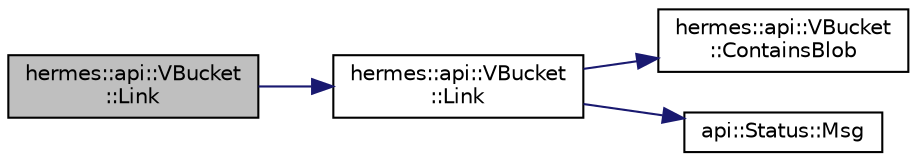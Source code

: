 digraph "hermes::api::VBucket::Link"
{
 // LATEX_PDF_SIZE
  edge [fontname="Helvetica",fontsize="10",labelfontname="Helvetica",labelfontsize="10"];
  node [fontname="Helvetica",fontsize="10",shape=record];
  rankdir="LR";
  Node1 [label="hermes::api::VBucket\l::Link",height=0.2,width=0.4,color="black", fillcolor="grey75", style="filled", fontcolor="black",tooltip=" "];
  Node1 -> Node2 [color="midnightblue",fontsize="10",style="solid",fontname="Helvetica"];
  Node2 [label="hermes::api::VBucket\l::Link",height=0.2,width=0.4,color="black", fillcolor="white", style="filled",URL="$classhermes_1_1api_1_1_v_bucket.html#a6d086cfdcec3a6195bb59f99d0b992b6",tooltip=" "];
  Node2 -> Node3 [color="midnightblue",fontsize="10",style="solid",fontname="Helvetica"];
  Node3 [label="hermes::api::VBucket\l::ContainsBlob",height=0.2,width=0.4,color="black", fillcolor="white", style="filled",URL="$classhermes_1_1api_1_1_v_bucket.html#a5e89b46dc3aca4f5bcf780c81c7850e4",tooltip=" "];
  Node2 -> Node4 [color="midnightblue",fontsize="10",style="solid",fontname="Helvetica"];
  Node4 [label="api::Status::Msg",height=0.2,width=0.4,color="black", fillcolor="white", style="filled",URL="$classapi_1_1_status.html#ac896de1ec4175376237ca1088e901f23",tooltip=" "];
}
